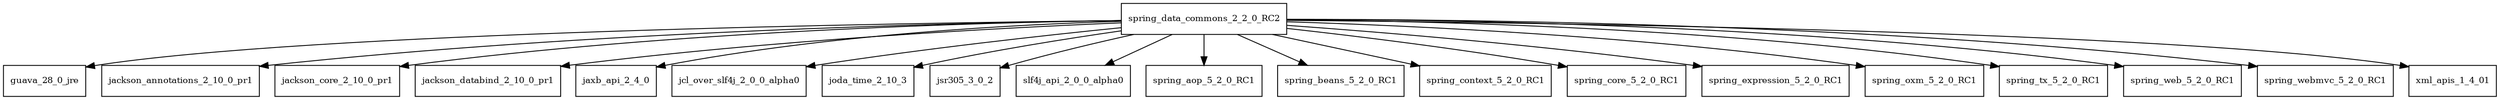digraph spring_data_commons_2_2_0_RC2_dependencies {
  node [shape = box, fontsize=10.0];
  spring_data_commons_2_2_0_RC2 -> guava_28_0_jre;
  spring_data_commons_2_2_0_RC2 -> jackson_annotations_2_10_0_pr1;
  spring_data_commons_2_2_0_RC2 -> jackson_core_2_10_0_pr1;
  spring_data_commons_2_2_0_RC2 -> jackson_databind_2_10_0_pr1;
  spring_data_commons_2_2_0_RC2 -> jaxb_api_2_4_0;
  spring_data_commons_2_2_0_RC2 -> jcl_over_slf4j_2_0_0_alpha0;
  spring_data_commons_2_2_0_RC2 -> joda_time_2_10_3;
  spring_data_commons_2_2_0_RC2 -> jsr305_3_0_2;
  spring_data_commons_2_2_0_RC2 -> slf4j_api_2_0_0_alpha0;
  spring_data_commons_2_2_0_RC2 -> spring_aop_5_2_0_RC1;
  spring_data_commons_2_2_0_RC2 -> spring_beans_5_2_0_RC1;
  spring_data_commons_2_2_0_RC2 -> spring_context_5_2_0_RC1;
  spring_data_commons_2_2_0_RC2 -> spring_core_5_2_0_RC1;
  spring_data_commons_2_2_0_RC2 -> spring_expression_5_2_0_RC1;
  spring_data_commons_2_2_0_RC2 -> spring_oxm_5_2_0_RC1;
  spring_data_commons_2_2_0_RC2 -> spring_tx_5_2_0_RC1;
  spring_data_commons_2_2_0_RC2 -> spring_web_5_2_0_RC1;
  spring_data_commons_2_2_0_RC2 -> spring_webmvc_5_2_0_RC1;
  spring_data_commons_2_2_0_RC2 -> xml_apis_1_4_01;
}
